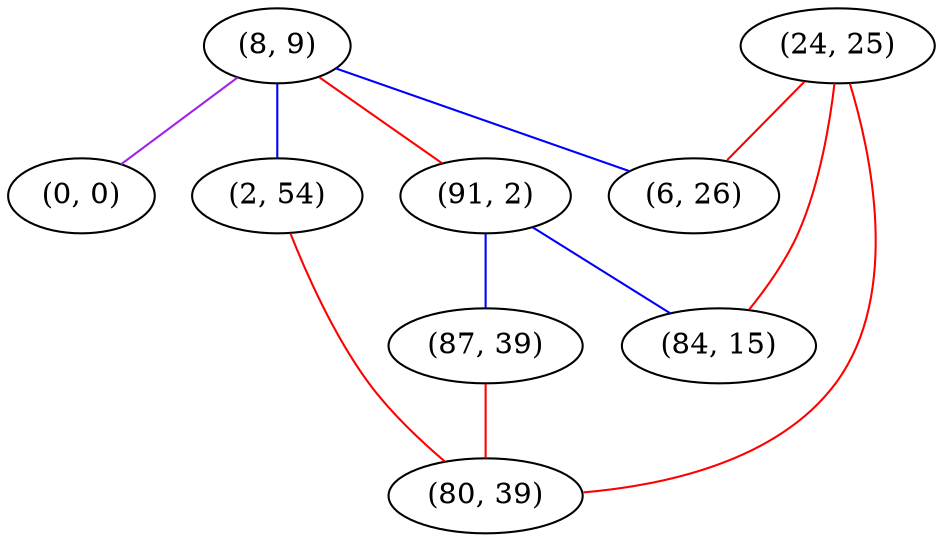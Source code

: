graph "" {
"(8, 9)";
"(0, 0)";
"(24, 25)";
"(2, 54)";
"(91, 2)";
"(84, 15)";
"(6, 26)";
"(87, 39)";
"(80, 39)";
"(8, 9)" -- "(2, 54)"  [color=blue, key=0, weight=3];
"(8, 9)" -- "(91, 2)"  [color=red, key=0, weight=1];
"(8, 9)" -- "(0, 0)"  [color=purple, key=0, weight=4];
"(8, 9)" -- "(6, 26)"  [color=blue, key=0, weight=3];
"(24, 25)" -- "(84, 15)"  [color=red, key=0, weight=1];
"(24, 25)" -- "(6, 26)"  [color=red, key=0, weight=1];
"(24, 25)" -- "(80, 39)"  [color=red, key=0, weight=1];
"(2, 54)" -- "(80, 39)"  [color=red, key=0, weight=1];
"(91, 2)" -- "(84, 15)"  [color=blue, key=0, weight=3];
"(91, 2)" -- "(87, 39)"  [color=blue, key=0, weight=3];
"(87, 39)" -- "(80, 39)"  [color=red, key=0, weight=1];
}
